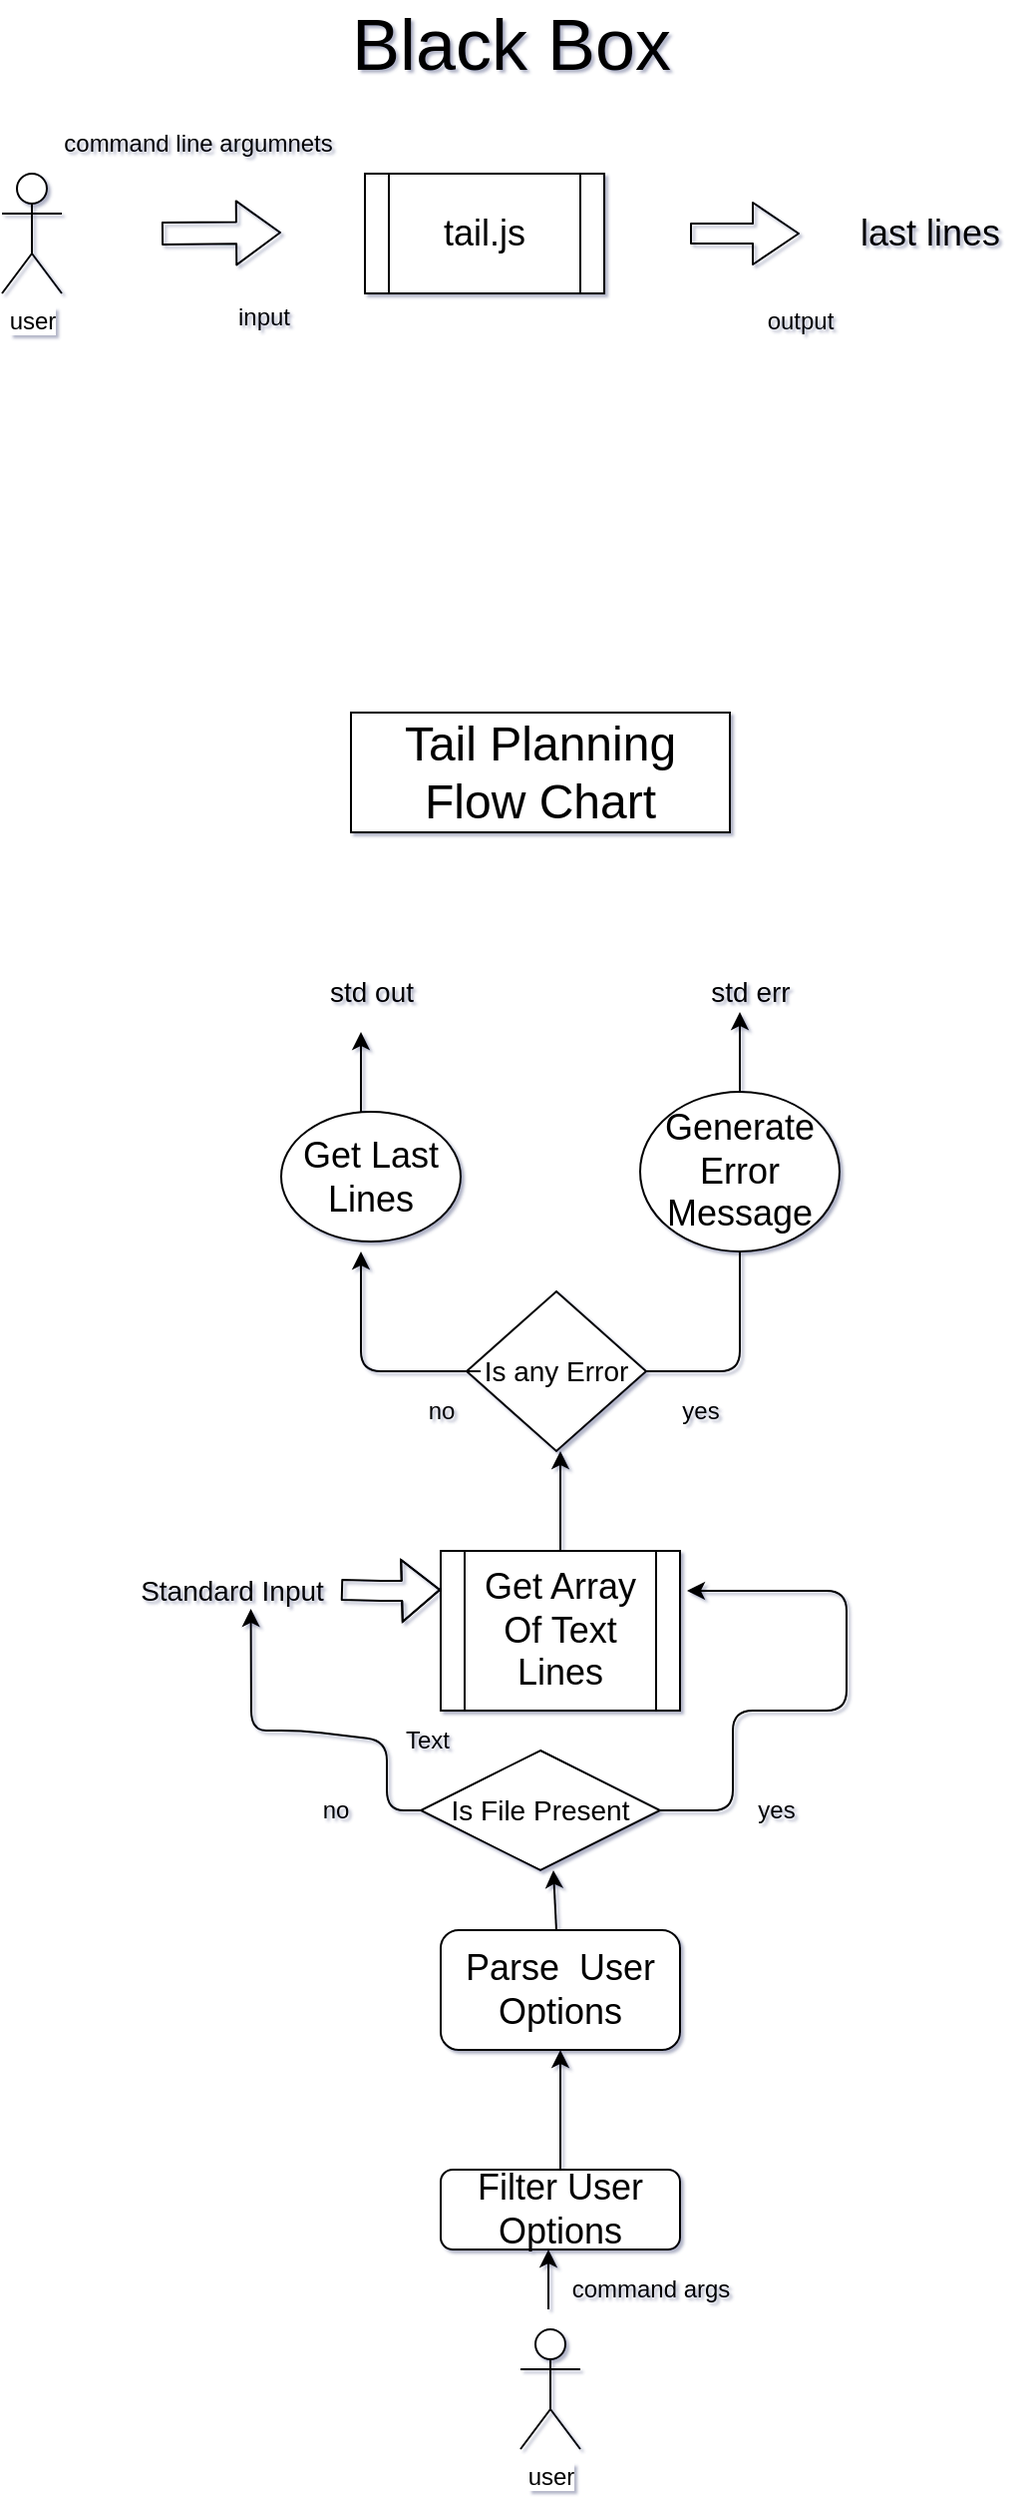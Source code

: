<mxfile version="12.4.3" type="google" pages="1"><diagram id="BzQMT_U4bTnqqk_7sGuS" name="Page-1"><mxGraphModel dx="946" dy="1663" grid="1" gridSize="10" guides="1" tooltips="1" connect="1" arrows="1" fold="1" page="1" pageScale="1" pageWidth="827" pageHeight="1169" background="#ffffff" math="0" shadow="1"><root><mxCell id="0"/><mxCell id="1" parent="0"/><mxCell id="lIJ5nEZpCqqZwbz0e-UX-1" value="user" style="shape=umlActor;verticalLabelPosition=bottom;labelBackgroundColor=#ffffff;verticalAlign=top;html=1;outlineConnect=0;" vertex="1" parent="1"><mxGeometry x="370" y="680" width="30" height="60" as="geometry"/></mxCell><mxCell id="lIJ5nEZpCqqZwbz0e-UX-12" value="" style="endArrow=classic;html=1;" edge="1" parent="1"><mxGeometry width="50" height="50" relative="1" as="geometry"><mxPoint x="384" y="670" as="sourcePoint"/><mxPoint x="384" y="640" as="targetPoint"/><Array as="points"><mxPoint x="384" y="640"/></Array></mxGeometry></mxCell><mxCell id="lIJ5nEZpCqqZwbz0e-UX-14" value="command args&lt;br&gt;" style="text;html=1;align=center;verticalAlign=middle;resizable=0;points=[];;autosize=1;" vertex="1" parent="1"><mxGeometry x="390" y="650" width="90" height="20" as="geometry"/></mxCell><mxCell id="lIJ5nEZpCqqZwbz0e-UX-17" value="" style="edgeStyle=orthogonalEdgeStyle;rounded=0;orthogonalLoop=1;jettySize=auto;html=1;" edge="1" parent="1" source="lIJ5nEZpCqqZwbz0e-UX-15" target="lIJ5nEZpCqqZwbz0e-UX-16"><mxGeometry relative="1" as="geometry"/></mxCell><mxCell id="lIJ5nEZpCqqZwbz0e-UX-15" value="&lt;font style=&quot;font-size: 18px&quot;&gt;Filter User Options&lt;/font&gt;" style="rounded=1;whiteSpace=wrap;html=1;" vertex="1" parent="1"><mxGeometry x="330" y="600" width="120" height="40" as="geometry"/></mxCell><mxCell id="lIJ5nEZpCqqZwbz0e-UX-16" value="&lt;font style=&quot;font-size: 18px&quot;&gt;Parse&amp;nbsp; User Options&lt;/font&gt;" style="rounded=1;whiteSpace=wrap;html=1;" vertex="1" parent="1"><mxGeometry x="330" y="480" width="120" height="60" as="geometry"/></mxCell><mxCell id="lIJ5nEZpCqqZwbz0e-UX-18" value="" style="endArrow=classic;html=1;" edge="1" parent="1"><mxGeometry width="50" height="50" relative="1" as="geometry"><mxPoint x="436.5" y="420" as="sourcePoint"/><mxPoint x="453.5" y="310" as="targetPoint"/><Array as="points"><mxPoint x="476.5" y="420"/><mxPoint x="476.5" y="370"/><mxPoint x="533.5" y="370"/><mxPoint x="533.5" y="310"/></Array></mxGeometry></mxCell><mxCell id="lIJ5nEZpCqqZwbz0e-UX-19" value="" style="endArrow=classic;html=1;entryX=0.589;entryY=0.95;entryDx=0;entryDy=0;entryPerimeter=0;exitX=0;exitY=0.5;exitDx=0;exitDy=0;" edge="1" parent="1" source="lIJ5nEZpCqqZwbz0e-UX-32" target="lIJ5nEZpCqqZwbz0e-UX-37"><mxGeometry width="50" height="50" relative="1" as="geometry"><mxPoint x="330" y="425" as="sourcePoint"/><mxPoint x="243" y="340" as="targetPoint"/><Array as="points"><mxPoint x="330" y="420"/><mxPoint x="303" y="420"/><mxPoint x="303" y="384.99"/><mxPoint x="260" y="380"/><mxPoint x="235" y="380"/></Array></mxGeometry></mxCell><mxCell id="lIJ5nEZpCqqZwbz0e-UX-22" value="" style="endArrow=classic;html=1;" edge="1" parent="1"><mxGeometry width="50" height="50" relative="1" as="geometry"><mxPoint x="388" y="480" as="sourcePoint"/><mxPoint x="386.499" y="449.983" as="targetPoint"/><Array as="points"/></mxGeometry></mxCell><mxCell id="lIJ5nEZpCqqZwbz0e-UX-25" value="no&lt;br&gt;" style="text;html=1;align=center;verticalAlign=middle;resizable=0;points=[];;autosize=1;" vertex="1" parent="1"><mxGeometry x="262" y="410" width="30" height="20" as="geometry"/></mxCell><mxCell id="lIJ5nEZpCqqZwbz0e-UX-27" value="yes" style="text;html=1;align=center;verticalAlign=middle;resizable=0;points=[];;autosize=1;" vertex="1" parent="1"><mxGeometry x="483" y="410" width="30" height="20" as="geometry"/></mxCell><mxCell id="lIJ5nEZpCqqZwbz0e-UX-32" value="&lt;font style=&quot;font-size: 14px&quot;&gt;Is File Present&lt;/font&gt;" style="rhombus;whiteSpace=wrap;html=1;" vertex="1" parent="1"><mxGeometry x="320" y="390" width="120" height="60" as="geometry"/></mxCell><mxCell id="lIJ5nEZpCqqZwbz0e-UX-35" value="" style="shape=flexArrow;endArrow=classic;html=1;" edge="1" parent="1"><mxGeometry width="50" height="50" relative="1" as="geometry"><mxPoint x="280" y="309.5" as="sourcePoint"/><mxPoint x="330" y="309.5" as="targetPoint"/><Array as="points"><mxPoint x="300" y="310"/><mxPoint x="310" y="310"/></Array></mxGeometry></mxCell><mxCell id="lIJ5nEZpCqqZwbz0e-UX-37" value="&lt;font style=&quot;font-size: 14px&quot;&gt;Standard Input&lt;/font&gt;" style="text;html=1;align=center;verticalAlign=middle;resizable=0;points=[];;autosize=1;" vertex="1" parent="1"><mxGeometry x="170" y="300" width="110" height="20" as="geometry"/></mxCell><mxCell id="lIJ5nEZpCqqZwbz0e-UX-48" style="edgeStyle=orthogonalEdgeStyle;rounded=0;orthogonalLoop=1;jettySize=auto;html=1;exitX=0.5;exitY=0;exitDx=0;exitDy=0;" edge="1" parent="1" source="lIJ5nEZpCqqZwbz0e-UX-45"><mxGeometry relative="1" as="geometry"><mxPoint x="390" y="240" as="targetPoint"/></mxGeometry></mxCell><mxCell id="lIJ5nEZpCqqZwbz0e-UX-45" value="&lt;font style=&quot;font-size: 18px&quot;&gt;Get Array Of Text Lines&lt;/font&gt;" style="shape=process;whiteSpace=wrap;html=1;backgroundOutline=1;" vertex="1" parent="1"><mxGeometry x="330" y="290" width="120" height="80" as="geometry"/></mxCell><mxCell id="lIJ5nEZpCqqZwbz0e-UX-49" value="&lt;font style=&quot;font-size: 14px&quot;&gt;Is any Error&lt;/font&gt;" style="rhombus;whiteSpace=wrap;html=1;" vertex="1" parent="1"><mxGeometry x="343" y="160" width="90" height="80" as="geometry"/></mxCell><mxCell id="lIJ5nEZpCqqZwbz0e-UX-51" value="Text" style="text;html=1;align=center;verticalAlign=middle;resizable=0;points=[];;autosize=1;" vertex="1" parent="1"><mxGeometry x="303" y="375" width="40" height="20" as="geometry"/></mxCell><mxCell id="lIJ5nEZpCqqZwbz0e-UX-52" value="" style="endArrow=classic;html=1;exitX=1;exitY=0.5;exitDx=0;exitDy=0;" edge="1" parent="1" source="lIJ5nEZpCqqZwbz0e-UX-49"><mxGeometry width="50" height="50" relative="1" as="geometry"><mxPoint x="440" y="200" as="sourcePoint"/><mxPoint x="480" y="130" as="targetPoint"/><Array as="points"><mxPoint x="480" y="200"/></Array></mxGeometry></mxCell><mxCell id="lIJ5nEZpCqqZwbz0e-UX-53" value="&lt;font style=&quot;font-size: 18px&quot;&gt;Generate Error Message&lt;/font&gt;" style="ellipse;whiteSpace=wrap;html=1;" vertex="1" parent="1"><mxGeometry x="430" y="60" width="100" height="80" as="geometry"/></mxCell><mxCell id="lIJ5nEZpCqqZwbz0e-UX-54" value="yes" style="text;html=1;align=center;verticalAlign=middle;resizable=0;points=[];;autosize=1;" vertex="1" parent="1"><mxGeometry x="445" y="210" width="30" height="20" as="geometry"/></mxCell><mxCell id="lIJ5nEZpCqqZwbz0e-UX-55" value="" style="endArrow=classic;html=1;" edge="1" parent="1"><mxGeometry width="50" height="50" relative="1" as="geometry"><mxPoint x="350" y="200" as="sourcePoint"/><mxPoint x="290" y="140" as="targetPoint"/><Array as="points"><mxPoint x="290" y="200"/></Array></mxGeometry></mxCell><mxCell id="lIJ5nEZpCqqZwbz0e-UX-58" value="no" style="text;html=1;align=center;verticalAlign=middle;resizable=0;points=[];;autosize=1;" vertex="1" parent="1"><mxGeometry x="315" y="210" width="30" height="20" as="geometry"/></mxCell><mxCell id="lIJ5nEZpCqqZwbz0e-UX-59" value="&lt;font style=&quot;font-size: 18px&quot;&gt;Get Last Lines&lt;/font&gt;" style="ellipse;whiteSpace=wrap;html=1;" vertex="1" parent="1"><mxGeometry x="250" y="70" width="90" height="65" as="geometry"/></mxCell><mxCell id="lIJ5nEZpCqqZwbz0e-UX-62" value="&lt;font style=&quot;font-size: 24px&quot;&gt;Tail&amp;nbsp;Planning Flow Chart&lt;/font&gt;" style="rounded=0;whiteSpace=wrap;html=1;" vertex="1" parent="1"><mxGeometry x="285" y="-130" width="190" height="60" as="geometry"/></mxCell><mxCell id="lIJ5nEZpCqqZwbz0e-UX-63" value="" style="endArrow=classic;html=1;" edge="1" parent="1"><mxGeometry width="50" height="50" relative="1" as="geometry"><mxPoint x="480" y="60" as="sourcePoint"/><mxPoint x="480" y="20" as="targetPoint"/><Array as="points"/></mxGeometry></mxCell><mxCell id="lIJ5nEZpCqqZwbz0e-UX-67" value="&lt;font style=&quot;font-size: 14px&quot;&gt;std err&lt;/font&gt;" style="text;html=1;align=center;verticalAlign=middle;resizable=0;points=[];;autosize=1;" vertex="1" parent="1"><mxGeometry x="455" width="60" height="20" as="geometry"/></mxCell><mxCell id="lIJ5nEZpCqqZwbz0e-UX-68" value="" style="endArrow=classic;html=1;" edge="1" parent="1"><mxGeometry width="50" height="50" relative="1" as="geometry"><mxPoint x="290" y="70" as="sourcePoint"/><mxPoint x="290" y="30" as="targetPoint"/></mxGeometry></mxCell><mxCell id="lIJ5nEZpCqqZwbz0e-UX-69" value="&lt;font style=&quot;font-size: 14px&quot;&gt;std out&lt;/font&gt;" style="text;html=1;align=center;verticalAlign=middle;resizable=0;points=[];;autosize=1;" vertex="1" parent="1"><mxGeometry x="265" width="60" height="20" as="geometry"/></mxCell><mxCell id="lIJ5nEZpCqqZwbz0e-UX-80" value="user" style="shape=umlActor;verticalLabelPosition=bottom;labelBackgroundColor=#ffffff;verticalAlign=top;html=1;outlineConnect=0;" vertex="1" parent="1"><mxGeometry x="110" y="-400" width="30" height="60" as="geometry"/></mxCell><mxCell id="lIJ5nEZpCqqZwbz0e-UX-83" value="" style="shape=flexArrow;endArrow=classic;html=1;width=11;endSize=7;" edge="1" parent="1"><mxGeometry width="50" height="50" relative="1" as="geometry"><mxPoint x="190" y="-370" as="sourcePoint"/><mxPoint x="250" y="-370.5" as="targetPoint"/><Array as="points"/></mxGeometry></mxCell><mxCell id="lIJ5nEZpCqqZwbz0e-UX-84" value="&lt;span style=&quot;font-size: 18px&quot;&gt;tail.js&lt;/span&gt;" style="shape=process;whiteSpace=wrap;html=1;backgroundOutline=1;" vertex="1" parent="1"><mxGeometry x="292" y="-400" width="120" height="60" as="geometry"/></mxCell><mxCell id="lIJ5nEZpCqqZwbz0e-UX-85" value="" style="shape=flexArrow;endArrow=classic;html=1;endWidth=20;endSize=7.33;" edge="1" parent="1"><mxGeometry width="50" height="50" relative="1" as="geometry"><mxPoint x="455" y="-370" as="sourcePoint"/><mxPoint x="510" y="-370" as="targetPoint"/></mxGeometry></mxCell><mxCell id="lIJ5nEZpCqqZwbz0e-UX-88" value="command line argumnets" style="text;html=1;align=center;verticalAlign=middle;resizable=0;points=[];;autosize=1;" vertex="1" parent="1"><mxGeometry x="133" y="-425" width="150" height="20" as="geometry"/></mxCell><mxCell id="lIJ5nEZpCqqZwbz0e-UX-89" value="&lt;font style=&quot;font-size: 18px&quot;&gt;last lines&lt;/font&gt;" style="text;html=1;align=center;verticalAlign=middle;resizable=0;points=[];;autosize=1;" vertex="1" parent="1"><mxGeometry x="530" y="-380" width="90" height="20" as="geometry"/></mxCell><mxCell id="lIJ5nEZpCqqZwbz0e-UX-90" value="input" style="text;html=1;align=center;verticalAlign=middle;resizable=0;points=[];;autosize=1;" vertex="1" parent="1"><mxGeometry x="221" y="-338" width="40" height="20" as="geometry"/></mxCell><mxCell id="lIJ5nEZpCqqZwbz0e-UX-93" value="output" style="text;html=1;align=center;verticalAlign=middle;resizable=0;points=[];;autosize=1;" vertex="1" parent="1"><mxGeometry x="485" y="-336" width="50" height="20" as="geometry"/></mxCell><mxCell id="lIJ5nEZpCqqZwbz0e-UX-94" value="&lt;font style=&quot;font-size: 36px&quot;&gt;Black Box&lt;/font&gt;" style="text;html=1;align=center;verticalAlign=middle;resizable=0;points=[];;autosize=1;" vertex="1" parent="1"><mxGeometry x="275" y="-480" width="180" height="30" as="geometry"/></mxCell></root></mxGraphModel></diagram></mxfile>